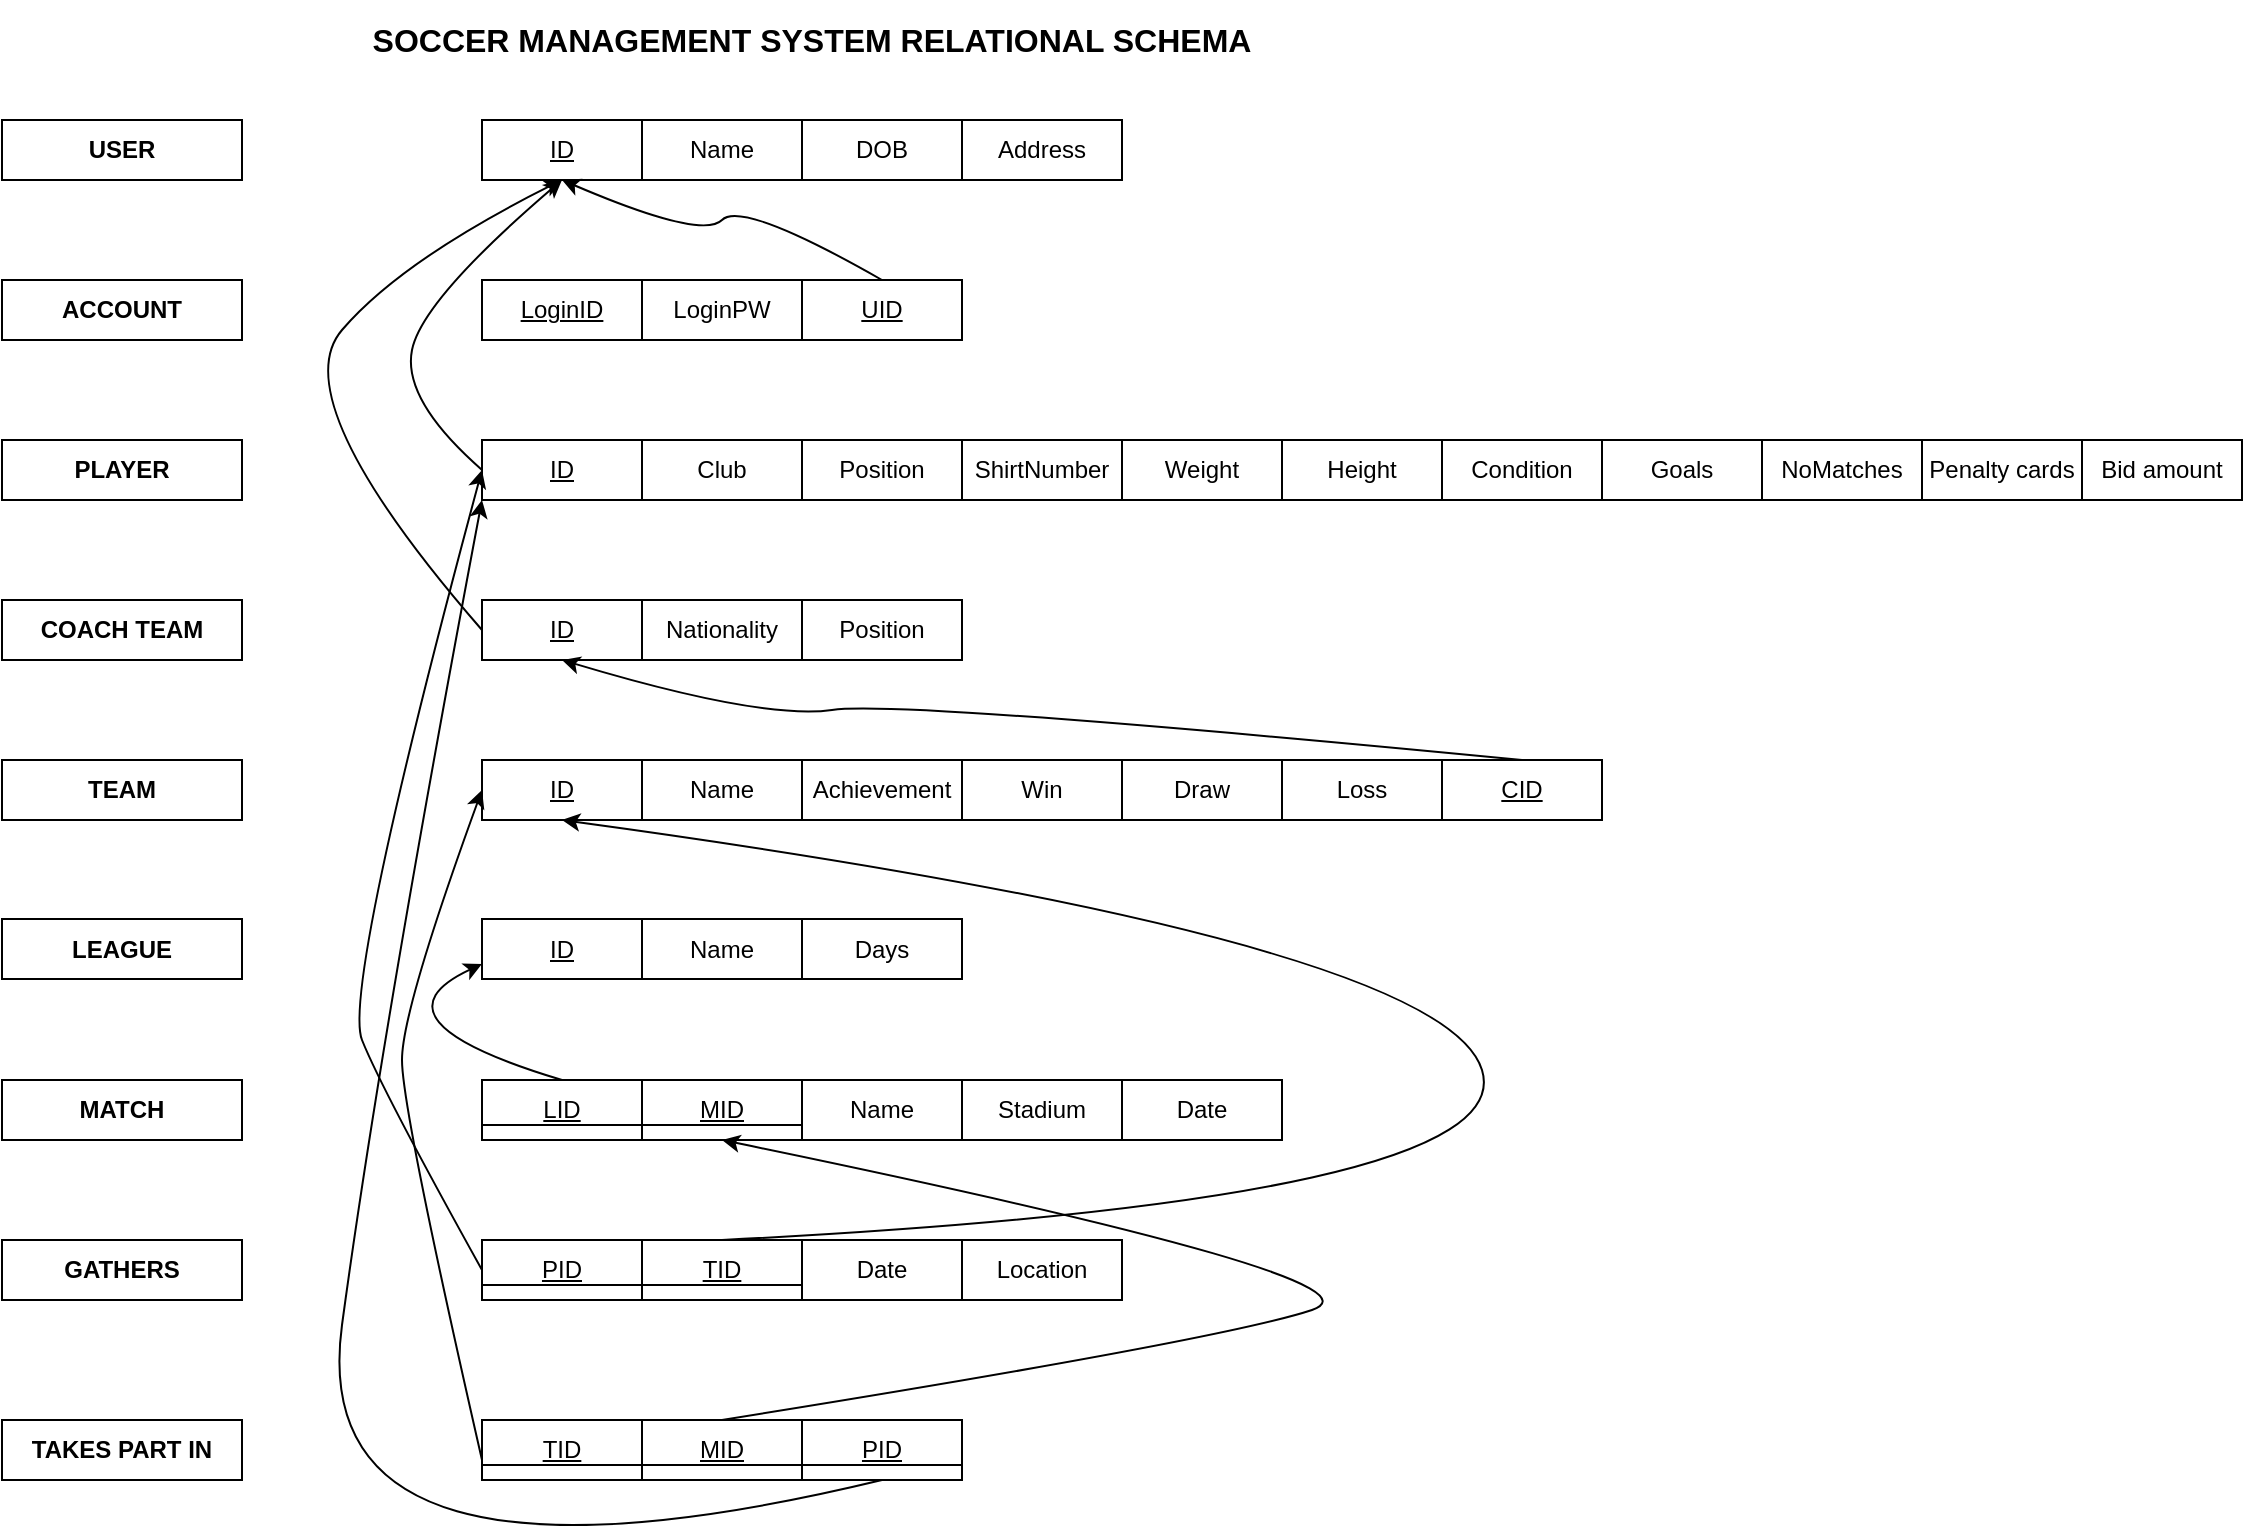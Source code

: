 <mxfile version="14.5.0" type="github">
  <diagram id="wbUrWV88NQnN1DrHN1Fw" name="Page-1">
    <mxGraphModel dx="4582" dy="1530" grid="1" gridSize="10" guides="1" tooltips="1" connect="1" arrows="1" fold="1" page="1" pageScale="1" pageWidth="827" pageHeight="1169" math="0" shadow="0">
      <root>
        <mxCell id="0" />
        <mxCell id="1" parent="0" />
        <mxCell id="GYPpSZBRfct1Y0kYMT_Y-1" value="ID" style="rounded=0;whiteSpace=wrap;html=1;fontStyle=4" vertex="1" parent="1">
          <mxGeometry x="160" y="250" width="80" height="30" as="geometry" />
        </mxCell>
        <mxCell id="GYPpSZBRfct1Y0kYMT_Y-2" value="Club" style="rounded=0;whiteSpace=wrap;html=1;" vertex="1" parent="1">
          <mxGeometry x="240" y="250" width="80" height="30" as="geometry" />
        </mxCell>
        <mxCell id="GYPpSZBRfct1Y0kYMT_Y-3" value="&lt;b&gt;PLAYER&lt;/b&gt;" style="rounded=0;whiteSpace=wrap;html=1;" vertex="1" parent="1">
          <mxGeometry x="-80" y="250" width="120" height="30" as="geometry" />
        </mxCell>
        <mxCell id="GYPpSZBRfct1Y0kYMT_Y-7" value="ID" style="rounded=0;whiteSpace=wrap;html=1;fontStyle=4" vertex="1" parent="1">
          <mxGeometry x="160" y="410" width="80" height="30" as="geometry" />
        </mxCell>
        <mxCell id="GYPpSZBRfct1Y0kYMT_Y-8" value="Name" style="rounded=0;whiteSpace=wrap;html=1;fontStyle=0" vertex="1" parent="1">
          <mxGeometry x="240" y="410" width="80" height="30" as="geometry" />
        </mxCell>
        <mxCell id="GYPpSZBRfct1Y0kYMT_Y-9" value="MID" style="rounded=0;whiteSpace=wrap;html=1;fontStyle=4" vertex="1" parent="1">
          <mxGeometry x="240" y="570" width="80" height="30" as="geometry" />
        </mxCell>
        <mxCell id="GYPpSZBRfct1Y0kYMT_Y-17" value="TEAM" style="rounded=0;whiteSpace=wrap;html=1;fontStyle=1" vertex="1" parent="1">
          <mxGeometry x="-80" y="410" width="120" height="30" as="geometry" />
        </mxCell>
        <mxCell id="GYPpSZBRfct1Y0kYMT_Y-18" value="MATCH" style="rounded=0;whiteSpace=wrap;html=1;fontStyle=1" vertex="1" parent="1">
          <mxGeometry x="-80" y="570" width="120" height="30" as="geometry" />
        </mxCell>
        <mxCell id="GYPpSZBRfct1Y0kYMT_Y-21" value="ACCOUNT" style="rounded=0;whiteSpace=wrap;html=1;fontStyle=1" vertex="1" parent="1">
          <mxGeometry x="-80" y="170" width="120" height="30" as="geometry" />
        </mxCell>
        <mxCell id="GYPpSZBRfct1Y0kYMT_Y-25" value="LoginID" style="rounded=0;whiteSpace=wrap;html=1;fontStyle=4" vertex="1" parent="1">
          <mxGeometry x="160" y="170" width="80" height="30" as="geometry" />
        </mxCell>
        <mxCell id="GYPpSZBRfct1Y0kYMT_Y-31" value="Position" style="rounded=0;whiteSpace=wrap;html=1;" vertex="1" parent="1">
          <mxGeometry x="320" y="250" width="80" height="30" as="geometry" />
        </mxCell>
        <mxCell id="GYPpSZBRfct1Y0kYMT_Y-32" value="&lt;span&gt;ShirtNumber&lt;/span&gt;" style="rounded=0;whiteSpace=wrap;html=1;" vertex="1" parent="1">
          <mxGeometry x="400" y="250" width="80" height="30" as="geometry" />
        </mxCell>
        <mxCell id="GYPpSZBRfct1Y0kYMT_Y-36" value="LoginPW" style="rounded=0;whiteSpace=wrap;html=1;" vertex="1" parent="1">
          <mxGeometry x="240" y="170" width="80" height="30" as="geometry" />
        </mxCell>
        <mxCell id="GYPpSZBRfct1Y0kYMT_Y-46" value="&lt;span class=&quot;fontstyle0&quot;&gt;&lt;b&gt;&lt;font style=&quot;font-size: 16px&quot;&gt;SOCCER MANAGEMENT SYSTEM RELATIONAL SCHEMA&lt;/font&gt;&lt;/b&gt;&lt;/span&gt;" style="text;html=1;strokeColor=none;fillColor=none;align=center;verticalAlign=middle;whiteSpace=wrap;rounded=0;" vertex="1" parent="1">
          <mxGeometry x="60" y="30" width="530" height="40" as="geometry" />
        </mxCell>
        <mxCell id="GYPpSZBRfct1Y0kYMT_Y-47" value="USER" style="rounded=0;whiteSpace=wrap;html=1;fontStyle=1" vertex="1" parent="1">
          <mxGeometry x="-80" y="90" width="120" height="30" as="geometry" />
        </mxCell>
        <mxCell id="GYPpSZBRfct1Y0kYMT_Y-48" value="Name" style="rounded=0;whiteSpace=wrap;html=1;fontStyle=0" vertex="1" parent="1">
          <mxGeometry x="240" y="90" width="80" height="30" as="geometry" />
        </mxCell>
        <mxCell id="GYPpSZBRfct1Y0kYMT_Y-49" value="&lt;span&gt;ID&lt;/span&gt;" style="rounded=0;whiteSpace=wrap;html=1;fontStyle=4" vertex="1" parent="1">
          <mxGeometry x="160" y="90" width="80" height="30" as="geometry" />
        </mxCell>
        <mxCell id="GYPpSZBRfct1Y0kYMT_Y-51" value="DOB" style="rounded=0;whiteSpace=wrap;html=1;" vertex="1" parent="1">
          <mxGeometry x="320" y="90" width="80" height="30" as="geometry" />
        </mxCell>
        <mxCell id="GYPpSZBRfct1Y0kYMT_Y-52" value="Address" style="rounded=0;whiteSpace=wrap;html=1;" vertex="1" parent="1">
          <mxGeometry x="400" y="90" width="80" height="30" as="geometry" />
        </mxCell>
        <mxCell id="GYPpSZBRfct1Y0kYMT_Y-55" value="ID" style="rounded=0;whiteSpace=wrap;html=1;fontStyle=4" vertex="1" parent="1">
          <mxGeometry x="160" y="330" width="80" height="30" as="geometry" />
        </mxCell>
        <mxCell id="GYPpSZBRfct1Y0kYMT_Y-56" value="Nationality" style="rounded=0;whiteSpace=wrap;html=1;" vertex="1" parent="1">
          <mxGeometry x="240" y="330" width="80" height="30" as="geometry" />
        </mxCell>
        <mxCell id="GYPpSZBRfct1Y0kYMT_Y-57" value="&lt;b&gt;COACH TEAM&lt;/b&gt;" style="rounded=0;whiteSpace=wrap;html=1;" vertex="1" parent="1">
          <mxGeometry x="-80" y="330" width="120" height="30" as="geometry" />
        </mxCell>
        <mxCell id="GYPpSZBRfct1Y0kYMT_Y-58" value="Position" style="rounded=0;whiteSpace=wrap;html=1;" vertex="1" parent="1">
          <mxGeometry x="320" y="330" width="80" height="30" as="geometry" />
        </mxCell>
        <mxCell id="GYPpSZBRfct1Y0kYMT_Y-65" value="Win" style="rounded=0;whiteSpace=wrap;html=1;" vertex="1" parent="1">
          <mxGeometry x="400" y="410" width="80" height="30" as="geometry" />
        </mxCell>
        <mxCell id="GYPpSZBRfct1Y0kYMT_Y-66" value="Draw" style="rounded=0;whiteSpace=wrap;html=1;" vertex="1" parent="1">
          <mxGeometry x="480" y="410" width="80" height="30" as="geometry" />
        </mxCell>
        <mxCell id="GYPpSZBRfct1Y0kYMT_Y-67" value="Achievement" style="rounded=0;whiteSpace=wrap;html=1;" vertex="1" parent="1">
          <mxGeometry x="320" y="410" width="80" height="30" as="geometry" />
        </mxCell>
        <mxCell id="GYPpSZBRfct1Y0kYMT_Y-68" value="Loss" style="rounded=0;whiteSpace=wrap;html=1;" vertex="1" parent="1">
          <mxGeometry x="560" y="410" width="80" height="30" as="geometry" />
        </mxCell>
        <mxCell id="GYPpSZBRfct1Y0kYMT_Y-69" value="Name" style="rounded=0;whiteSpace=wrap;html=1;" vertex="1" parent="1">
          <mxGeometry x="240" y="489.5" width="80" height="30" as="geometry" />
        </mxCell>
        <mxCell id="GYPpSZBRfct1Y0kYMT_Y-70" value="Days" style="rounded=0;whiteSpace=wrap;html=1;" vertex="1" parent="1">
          <mxGeometry x="320" y="489.5" width="80" height="30" as="geometry" />
        </mxCell>
        <mxCell id="GYPpSZBRfct1Y0kYMT_Y-72" value="LEAGUE" style="rounded=0;whiteSpace=wrap;html=1;fontStyle=1" vertex="1" parent="1">
          <mxGeometry x="-80" y="489.5" width="120" height="30" as="geometry" />
        </mxCell>
        <mxCell id="GYPpSZBRfct1Y0kYMT_Y-73" value="ID" style="rounded=0;whiteSpace=wrap;html=1;fontStyle=4" vertex="1" parent="1">
          <mxGeometry x="160" y="489.5" width="80" height="30" as="geometry" />
        </mxCell>
        <mxCell id="GYPpSZBRfct1Y0kYMT_Y-75" value="Name" style="rounded=0;whiteSpace=wrap;html=1;" vertex="1" parent="1">
          <mxGeometry x="320" y="570" width="80" height="30" as="geometry" />
        </mxCell>
        <mxCell id="GYPpSZBRfct1Y0kYMT_Y-76" value="Stadium" style="rounded=0;whiteSpace=wrap;html=1;" vertex="1" parent="1">
          <mxGeometry x="400" y="570" width="80" height="30" as="geometry" />
        </mxCell>
        <mxCell id="GYPpSZBRfct1Y0kYMT_Y-77" value="Date" style="rounded=0;whiteSpace=wrap;html=1;" vertex="1" parent="1">
          <mxGeometry x="480" y="570" width="80" height="30" as="geometry" />
        </mxCell>
        <mxCell id="GYPpSZBRfct1Y0kYMT_Y-79" value="&lt;span&gt;UID&lt;/span&gt;" style="rounded=0;whiteSpace=wrap;html=1;fontStyle=4" vertex="1" parent="1">
          <mxGeometry x="320" y="170" width="80" height="30" as="geometry" />
        </mxCell>
        <mxCell id="GYPpSZBRfct1Y0kYMT_Y-86" value="Weight" style="rounded=0;whiteSpace=wrap;html=1;" vertex="1" parent="1">
          <mxGeometry x="480" y="250" width="80" height="30" as="geometry" />
        </mxCell>
        <mxCell id="GYPpSZBRfct1Y0kYMT_Y-87" value="Height" style="rounded=0;whiteSpace=wrap;html=1;" vertex="1" parent="1">
          <mxGeometry x="560" y="250" width="80" height="30" as="geometry" />
        </mxCell>
        <mxCell id="GYPpSZBRfct1Y0kYMT_Y-88" value="Goals" style="rounded=0;whiteSpace=wrap;html=1;" vertex="1" parent="1">
          <mxGeometry x="720" y="250" width="80" height="30" as="geometry" />
        </mxCell>
        <mxCell id="GYPpSZBRfct1Y0kYMT_Y-89" value="NoMatches" style="rounded=0;whiteSpace=wrap;html=1;" vertex="1" parent="1">
          <mxGeometry x="800" y="250" width="80" height="30" as="geometry" />
        </mxCell>
        <mxCell id="GYPpSZBRfct1Y0kYMT_Y-90" value="Condition" style="rounded=0;whiteSpace=wrap;html=1;" vertex="1" parent="1">
          <mxGeometry x="640" y="250" width="80" height="30" as="geometry" />
        </mxCell>
        <mxCell id="GYPpSZBRfct1Y0kYMT_Y-91" value="Penalty cards" style="rounded=0;whiteSpace=wrap;html=1;" vertex="1" parent="1">
          <mxGeometry x="880" y="250" width="80" height="30" as="geometry" />
        </mxCell>
        <mxCell id="GYPpSZBRfct1Y0kYMT_Y-92" value="Bid amount" style="rounded=0;whiteSpace=wrap;html=1;" vertex="1" parent="1">
          <mxGeometry x="960" y="250" width="80" height="30" as="geometry" />
        </mxCell>
        <mxCell id="GYPpSZBRfct1Y0kYMT_Y-93" value="PID" style="rounded=0;whiteSpace=wrap;html=1;fontStyle=4" vertex="1" parent="1">
          <mxGeometry x="160" y="650" width="80" height="30" as="geometry" />
        </mxCell>
        <mxCell id="GYPpSZBRfct1Y0kYMT_Y-94" value="GATHERS" style="rounded=0;whiteSpace=wrap;html=1;fontStyle=1" vertex="1" parent="1">
          <mxGeometry x="-80" y="650" width="120" height="30" as="geometry" />
        </mxCell>
        <mxCell id="GYPpSZBRfct1Y0kYMT_Y-95" value="&lt;u&gt;TID&lt;/u&gt;" style="rounded=0;whiteSpace=wrap;html=1;" vertex="1" parent="1">
          <mxGeometry x="240" y="650" width="80" height="30" as="geometry" />
        </mxCell>
        <mxCell id="GYPpSZBRfct1Y0kYMT_Y-96" value="Date" style="rounded=0;whiteSpace=wrap;html=1;" vertex="1" parent="1">
          <mxGeometry x="320" y="650" width="80" height="30" as="geometry" />
        </mxCell>
        <mxCell id="GYPpSZBRfct1Y0kYMT_Y-97" value="Location" style="rounded=0;whiteSpace=wrap;html=1;" vertex="1" parent="1">
          <mxGeometry x="400" y="650" width="80" height="30" as="geometry" />
        </mxCell>
        <mxCell id="GYPpSZBRfct1Y0kYMT_Y-98" value="" style="endArrow=none;html=1;exitX=0;exitY=0.75;exitDx=0;exitDy=0;entryX=1;entryY=0.75;entryDx=0;entryDy=0;" edge="1" parent="1" source="GYPpSZBRfct1Y0kYMT_Y-93" target="GYPpSZBRfct1Y0kYMT_Y-95">
          <mxGeometry width="50" height="50" relative="1" as="geometry">
            <mxPoint x="880" y="510" as="sourcePoint" />
            <mxPoint x="930" y="460" as="targetPoint" />
          </mxGeometry>
        </mxCell>
        <mxCell id="GYPpSZBRfct1Y0kYMT_Y-99" value="CID" style="rounded=0;whiteSpace=wrap;html=1;fontStyle=4" vertex="1" parent="1">
          <mxGeometry x="640" y="410" width="80" height="30" as="geometry" />
        </mxCell>
        <mxCell id="GYPpSZBRfct1Y0kYMT_Y-100" value="LID" style="rounded=0;whiteSpace=wrap;html=1;fontStyle=4" vertex="1" parent="1">
          <mxGeometry x="160" y="570" width="80" height="30" as="geometry" />
        </mxCell>
        <mxCell id="GYPpSZBRfct1Y0kYMT_Y-101" value="" style="endArrow=none;html=1;exitX=0;exitY=0.75;exitDx=0;exitDy=0;entryX=0;entryY=0.75;entryDx=0;entryDy=0;" edge="1" parent="1" source="GYPpSZBRfct1Y0kYMT_Y-100" target="GYPpSZBRfct1Y0kYMT_Y-75">
          <mxGeometry width="50" height="50" relative="1" as="geometry">
            <mxPoint x="170.0" y="682.5" as="sourcePoint" />
            <mxPoint x="330" y="682.5" as="targetPoint" />
          </mxGeometry>
        </mxCell>
        <mxCell id="GYPpSZBRfct1Y0kYMT_Y-103" value="TID" style="rounded=0;whiteSpace=wrap;html=1;fontStyle=4" vertex="1" parent="1">
          <mxGeometry x="160" y="740" width="80" height="30" as="geometry" />
        </mxCell>
        <mxCell id="GYPpSZBRfct1Y0kYMT_Y-104" value="TAKES PART IN" style="rounded=0;whiteSpace=wrap;html=1;fontStyle=1" vertex="1" parent="1">
          <mxGeometry x="-80" y="740" width="120" height="30" as="geometry" />
        </mxCell>
        <mxCell id="GYPpSZBRfct1Y0kYMT_Y-105" value="&lt;u&gt;MID&lt;/u&gt;" style="rounded=0;whiteSpace=wrap;html=1;" vertex="1" parent="1">
          <mxGeometry x="240" y="740" width="80" height="30" as="geometry" />
        </mxCell>
        <mxCell id="GYPpSZBRfct1Y0kYMT_Y-109" value="PID" style="rounded=0;whiteSpace=wrap;html=1;fontStyle=4" vertex="1" parent="1">
          <mxGeometry x="320" y="740" width="80" height="30" as="geometry" />
        </mxCell>
        <mxCell id="GYPpSZBRfct1Y0kYMT_Y-110" value="" style="endArrow=none;html=1;exitX=0;exitY=0.75;exitDx=0;exitDy=0;entryX=1;entryY=0.75;entryDx=0;entryDy=0;" edge="1" parent="1">
          <mxGeometry width="50" height="50" relative="1" as="geometry">
            <mxPoint x="160.0" y="762.5" as="sourcePoint" />
            <mxPoint x="400" y="762.5" as="targetPoint" />
          </mxGeometry>
        </mxCell>
        <mxCell id="GYPpSZBRfct1Y0kYMT_Y-111" value="" style="curved=1;endArrow=classic;html=1;entryX=0.5;entryY=1;entryDx=0;entryDy=0;exitX=0.5;exitY=0;exitDx=0;exitDy=0;" edge="1" parent="1" source="GYPpSZBRfct1Y0kYMT_Y-79" target="GYPpSZBRfct1Y0kYMT_Y-49">
          <mxGeometry width="50" height="50" relative="1" as="geometry">
            <mxPoint x="470" y="510" as="sourcePoint" />
            <mxPoint x="520" y="460" as="targetPoint" />
            <Array as="points">
              <mxPoint x="290" y="130" />
              <mxPoint x="270" y="150" />
            </Array>
          </mxGeometry>
        </mxCell>
        <mxCell id="GYPpSZBRfct1Y0kYMT_Y-112" value="" style="curved=1;endArrow=classic;html=1;exitX=0;exitY=0.5;exitDx=0;exitDy=0;" edge="1" parent="1" source="GYPpSZBRfct1Y0kYMT_Y-1">
          <mxGeometry width="50" height="50" relative="1" as="geometry">
            <mxPoint x="370" y="180" as="sourcePoint" />
            <mxPoint x="200" y="120" as="targetPoint" />
            <Array as="points">
              <mxPoint x="120" y="230" />
              <mxPoint x="130" y="180" />
            </Array>
          </mxGeometry>
        </mxCell>
        <mxCell id="GYPpSZBRfct1Y0kYMT_Y-113" value="" style="curved=1;endArrow=classic;html=1;exitX=0;exitY=0.5;exitDx=0;exitDy=0;entryX=0.5;entryY=1;entryDx=0;entryDy=0;" edge="1" parent="1" source="GYPpSZBRfct1Y0kYMT_Y-55" target="GYPpSZBRfct1Y0kYMT_Y-49">
          <mxGeometry width="50" height="50" relative="1" as="geometry">
            <mxPoint x="170" y="275" as="sourcePoint" />
            <mxPoint x="210" y="130" as="targetPoint" />
            <Array as="points">
              <mxPoint x="60" y="230" />
              <mxPoint x="120" y="160" />
            </Array>
          </mxGeometry>
        </mxCell>
        <mxCell id="GYPpSZBRfct1Y0kYMT_Y-115" value="" style="curved=1;endArrow=classic;html=1;exitX=0.5;exitY=0;exitDx=0;exitDy=0;entryX=0.5;entryY=1;entryDx=0;entryDy=0;" edge="1" parent="1" source="GYPpSZBRfct1Y0kYMT_Y-99" target="GYPpSZBRfct1Y0kYMT_Y-55">
          <mxGeometry width="50" height="50" relative="1" as="geometry">
            <mxPoint x="410" y="390" as="sourcePoint" />
            <mxPoint x="450" y="245" as="targetPoint" />
            <Array as="points">
              <mxPoint x="370" y="380" />
              <mxPoint x="300" y="390" />
            </Array>
          </mxGeometry>
        </mxCell>
        <mxCell id="GYPpSZBRfct1Y0kYMT_Y-116" value="" style="curved=1;endArrow=classic;html=1;exitX=0.5;exitY=0;exitDx=0;exitDy=0;entryX=0;entryY=0.75;entryDx=0;entryDy=0;" edge="1" parent="1" source="GYPpSZBRfct1Y0kYMT_Y-100" target="GYPpSZBRfct1Y0kYMT_Y-73">
          <mxGeometry width="50" height="50" relative="1" as="geometry">
            <mxPoint x="200" y="550" as="sourcePoint" />
            <mxPoint x="240" y="405" as="targetPoint" />
            <Array as="points">
              <mxPoint x="100" y="540" />
            </Array>
          </mxGeometry>
        </mxCell>
        <mxCell id="GYPpSZBRfct1Y0kYMT_Y-117" value="" style="curved=1;endArrow=classic;html=1;exitX=0.5;exitY=0;exitDx=0;exitDy=0;entryX=0.5;entryY=1;entryDx=0;entryDy=0;" edge="1" parent="1" source="GYPpSZBRfct1Y0kYMT_Y-95" target="GYPpSZBRfct1Y0kYMT_Y-7">
          <mxGeometry width="50" height="50" relative="1" as="geometry">
            <mxPoint x="250" y="620" as="sourcePoint" />
            <mxPoint x="290" y="475" as="targetPoint" />
            <Array as="points">
              <mxPoint x="680" y="630" />
              <mxPoint x="640" y="500" />
            </Array>
          </mxGeometry>
        </mxCell>
        <mxCell id="GYPpSZBRfct1Y0kYMT_Y-118" value="" style="curved=1;endArrow=classic;html=1;exitX=0;exitY=0.5;exitDx=0;exitDy=0;entryX=0;entryY=0.5;entryDx=0;entryDy=0;" edge="1" parent="1" source="GYPpSZBRfct1Y0kYMT_Y-93" target="GYPpSZBRfct1Y0kYMT_Y-1">
          <mxGeometry width="50" height="50" relative="1" as="geometry">
            <mxPoint x="100" y="610" as="sourcePoint" />
            <mxPoint x="140" y="465" as="targetPoint" />
            <Array as="points">
              <mxPoint x="110" y="575" />
              <mxPoint x="90" y="525" />
            </Array>
          </mxGeometry>
        </mxCell>
        <mxCell id="GYPpSZBRfct1Y0kYMT_Y-119" value="" style="curved=1;endArrow=classic;html=1;entryX=0;entryY=0.5;entryDx=0;entryDy=0;" edge="1" parent="1" target="GYPpSZBRfct1Y0kYMT_Y-7">
          <mxGeometry width="50" height="50" relative="1" as="geometry">
            <mxPoint x="160" y="760" as="sourcePoint" />
            <mxPoint x="170" y="275" as="targetPoint" />
            <Array as="points">
              <mxPoint x="120" y="585" />
              <mxPoint x="120" y="535" />
            </Array>
          </mxGeometry>
        </mxCell>
        <mxCell id="GYPpSZBRfct1Y0kYMT_Y-120" value="" style="curved=1;endArrow=classic;html=1;exitX=0.5;exitY=1;exitDx=0;exitDy=0;entryX=0;entryY=1;entryDx=0;entryDy=0;" edge="1" parent="1" source="GYPpSZBRfct1Y0kYMT_Y-109" target="GYPpSZBRfct1Y0kYMT_Y-1">
          <mxGeometry width="50" height="50" relative="1" as="geometry">
            <mxPoint x="180" y="685" as="sourcePoint" />
            <mxPoint x="180" y="285" as="targetPoint" />
            <Array as="points">
              <mxPoint x="70" y="840" />
              <mxPoint x="110" y="545" />
            </Array>
          </mxGeometry>
        </mxCell>
        <mxCell id="GYPpSZBRfct1Y0kYMT_Y-121" value="" style="curved=1;endArrow=classic;html=1;exitX=0.5;exitY=0;exitDx=0;exitDy=0;entryX=0.5;entryY=1;entryDx=0;entryDy=0;" edge="1" parent="1" source="GYPpSZBRfct1Y0kYMT_Y-105" target="GYPpSZBRfct1Y0kYMT_Y-9">
          <mxGeometry width="50" height="50" relative="1" as="geometry">
            <mxPoint x="290" y="660" as="sourcePoint" />
            <mxPoint x="210" y="450" as="targetPoint" />
            <Array as="points">
              <mxPoint x="530" y="700" />
              <mxPoint x="620" y="670" />
            </Array>
          </mxGeometry>
        </mxCell>
      </root>
    </mxGraphModel>
  </diagram>
</mxfile>
